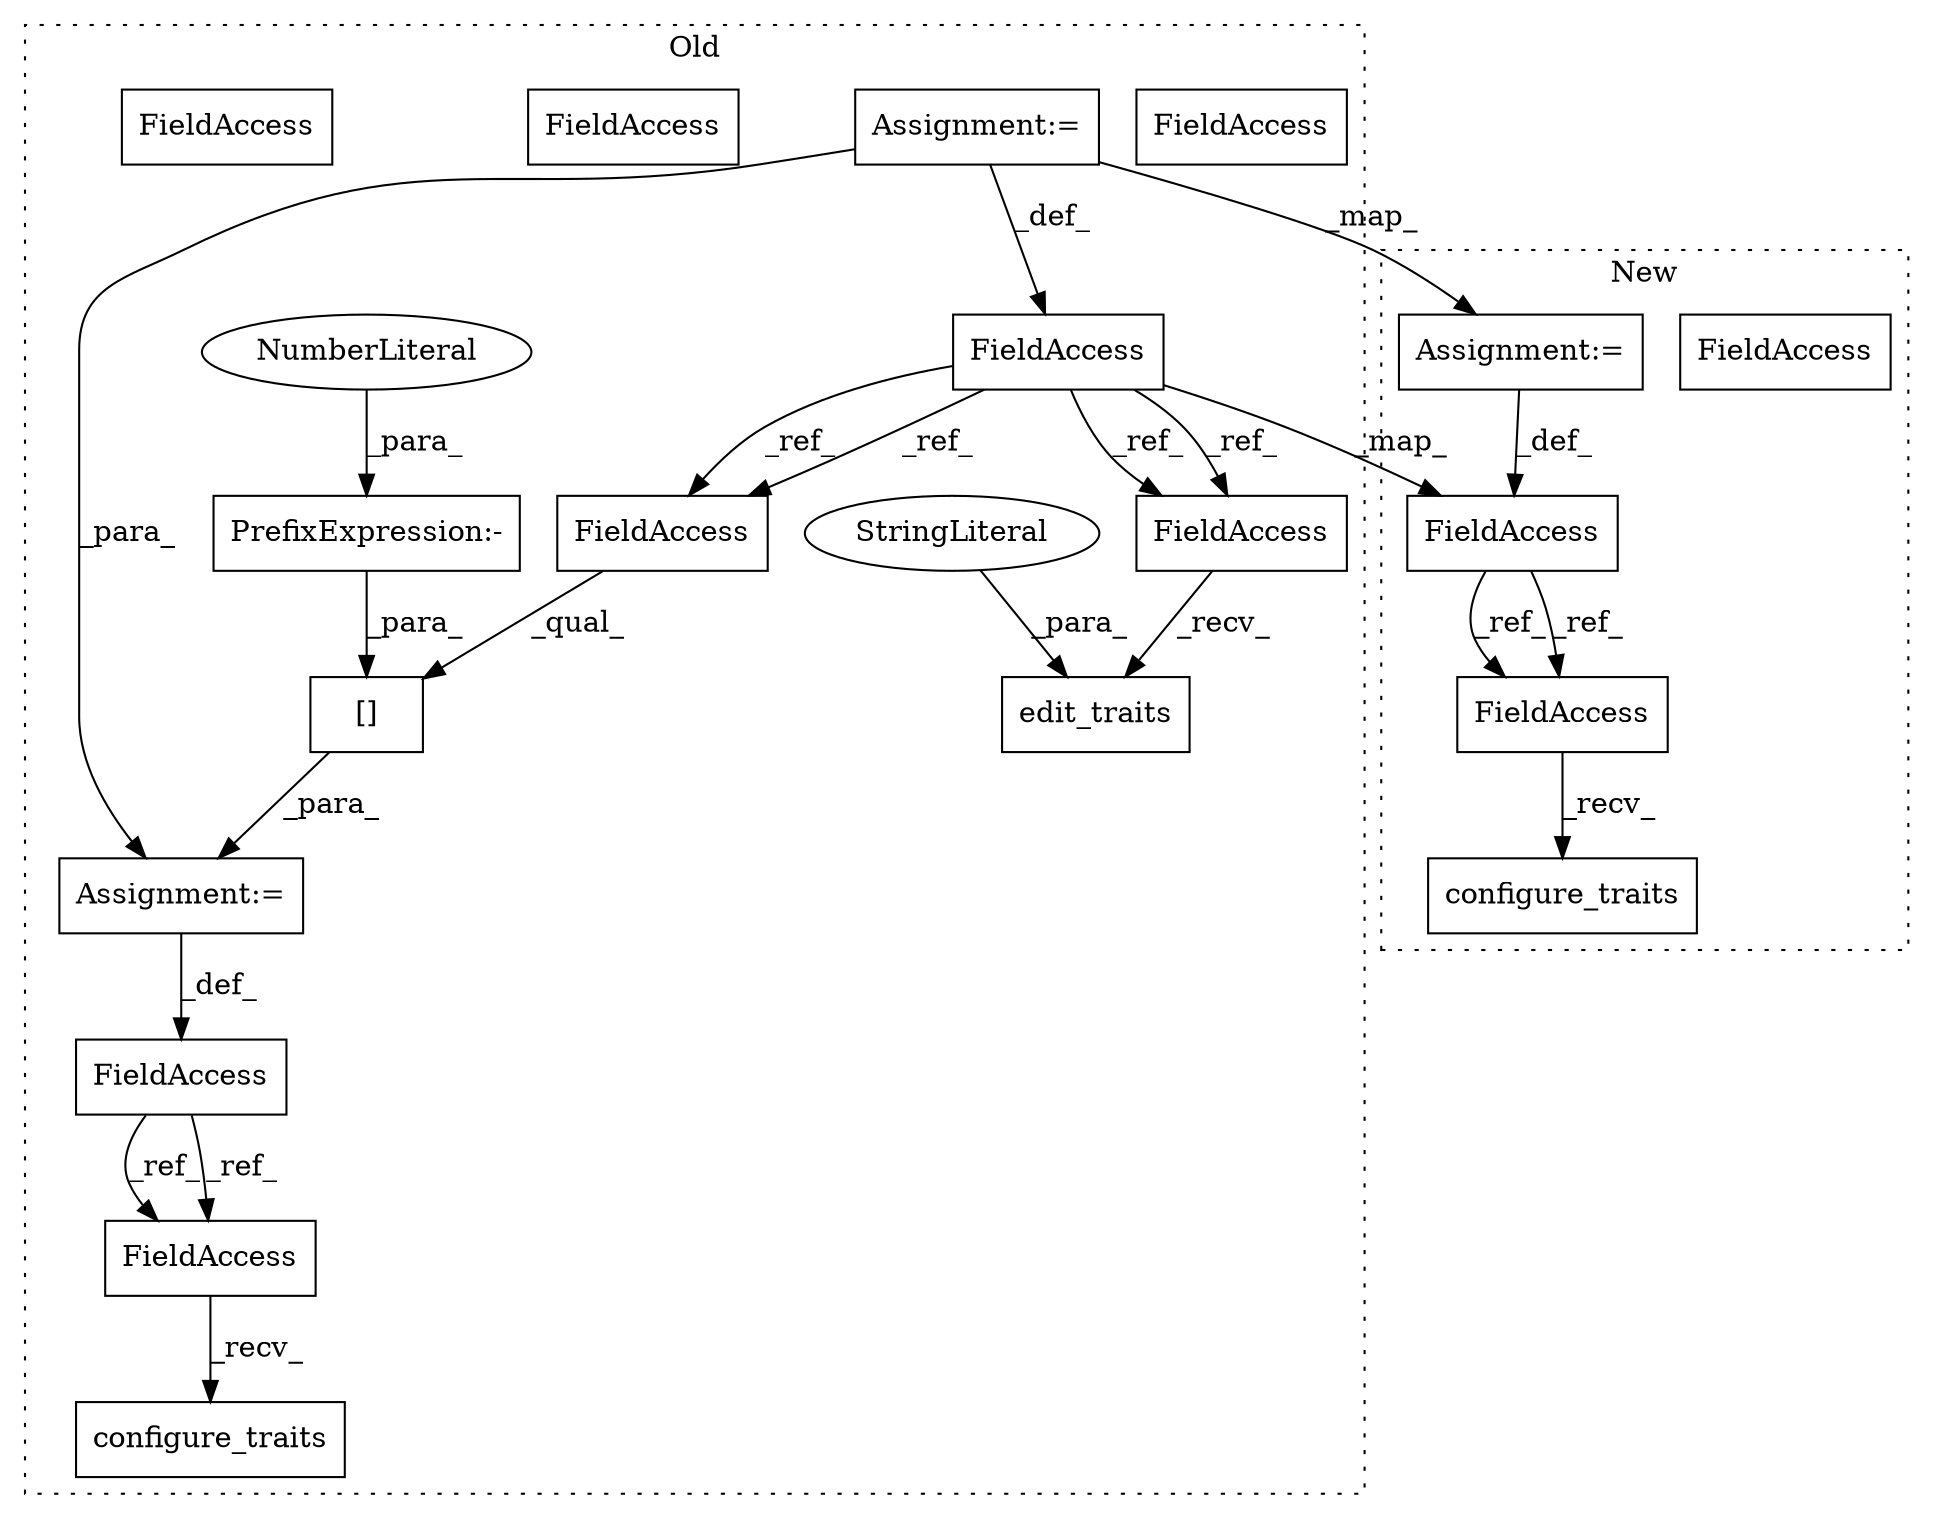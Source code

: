 digraph G {
subgraph cluster0 {
1 [label="edit_traits" a="32" s="2519,2537" l="12,1" shape="box"];
4 [label="FieldAccess" a="22" s="2514" l="4" shape="box"];
5 [label="StringLiteral" a="45" s="2531" l="6" shape="ellipse"];
7 [label="Assignment:=" a="7" s="2492" l="1" shape="box"];
8 [label="[]" a="2" s="2554,2575" l="19,1" shape="box"];
9 [label="FieldAccess" a="22" s="2546" l="7" shape="box"];
10 [label="FieldAccess" a="22" s="2584" l="7" shape="box"];
11 [label="FieldAccess" a="22" s="2554" l="4" shape="box"];
12 [label="configure_traits" a="32" s="2592" l="18" shape="box"];
13 [label="Assignment:=" a="7" s="2553" l="1" shape="box"];
14 [label="PrefixExpression:-" a="38" s="2573" l="1" shape="box"];
15 [label="NumberLiteral" a="34" s="2574" l="1" shape="ellipse"];
16 [label="FieldAccess" a="22" s="2488" l="4" shape="box"];
18 [label="FieldAccess" a="22" s="2584" l="7" shape="box"];
20 [label="FieldAccess" a="22" s="2554" l="4" shape="box"];
21 [label="FieldAccess" a="22" s="2514" l="4" shape="box"];
label = "Old";
style="dotted";
}
subgraph cluster1 {
2 [label="configure_traits" a="32" s="3008" l="18" shape="box"];
3 [label="FieldAccess" a="22" s="3003" l="4" shape="box"];
6 [label="Assignment:=" a="7" s="2947" l="1" shape="box"];
17 [label="FieldAccess" a="22" s="2943" l="4" shape="box"];
19 [label="FieldAccess" a="22" s="3003" l="4" shape="box"];
label = "New";
style="dotted";
}
5 -> 1 [label="_para_"];
6 -> 17 [label="_def_"];
7 -> 13 [label="_para_"];
7 -> 16 [label="_def_"];
7 -> 6 [label="_map_"];
8 -> 13 [label="_para_"];
9 -> 18 [label="_ref_"];
9 -> 18 [label="_ref_"];
13 -> 9 [label="_def_"];
14 -> 8 [label="_para_"];
15 -> 14 [label="_para_"];
16 -> 21 [label="_ref_"];
16 -> 17 [label="_map_"];
16 -> 20 [label="_ref_"];
16 -> 21 [label="_ref_"];
16 -> 20 [label="_ref_"];
17 -> 19 [label="_ref_"];
17 -> 19 [label="_ref_"];
18 -> 12 [label="_recv_"];
19 -> 2 [label="_recv_"];
20 -> 8 [label="_qual_"];
21 -> 1 [label="_recv_"];
}